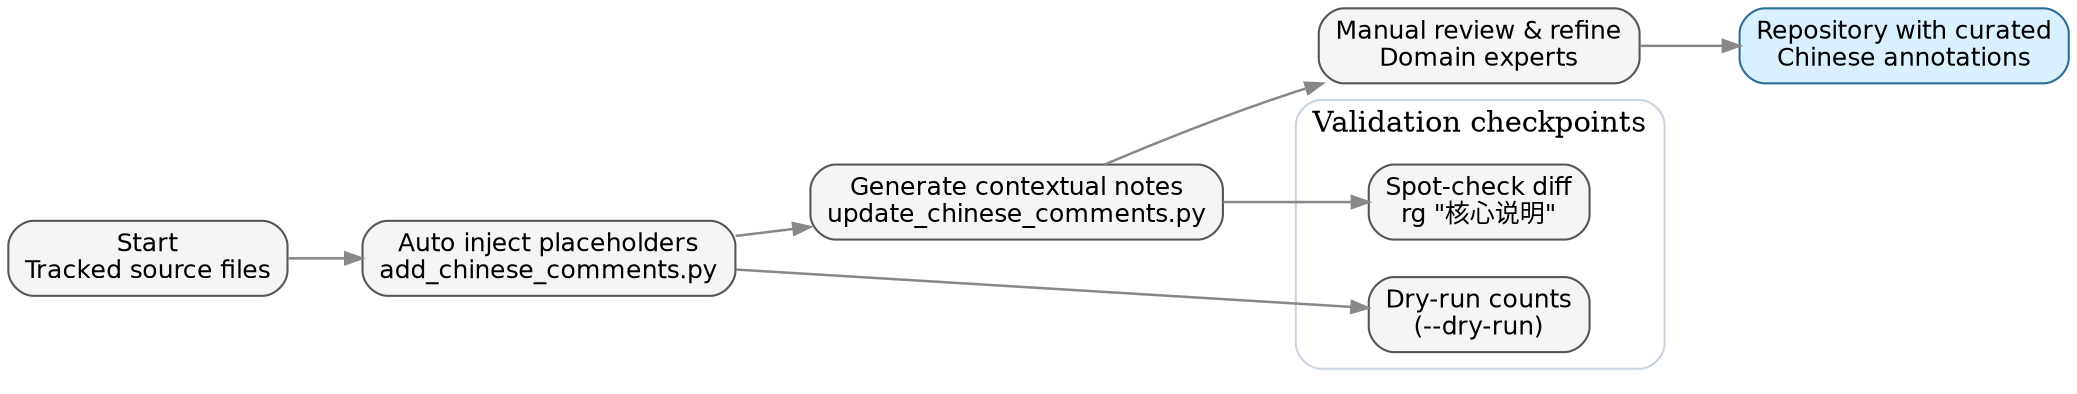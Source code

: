 digraph ProjectFlow {
    graph [rankdir=LR, bgcolor="white"];
    node [shape=rectangle, style="rounded,filled", fillcolor="#f5f5f5", color="#555555", fontname="Helvetica", fontsize=12];
    edge [color="#888888", penwidth=1.2, arrowsize=0.8];

    Start [label="Start\nTracked source files"];
    AddScript [label="Auto inject placeholders\nadd_chinese_comments.py"];
    UpdateScript [label="Generate contextual notes\nupdate_chinese_comments.py"];
    Review [label="Manual review & refine\nDomain experts"];
    Output [label="Repository with curated\nChinese annotations", fillcolor="#d9f0ff", color="#2a6f97"];

    Start -> AddScript -> UpdateScript -> Review -> Output;

    subgraph cluster_checks {
        label = "Validation checkpoints";
        color = "#cbd5e1";
        style = "rounded";
        DryRun1 [label="Dry-run counts\n(--dry-run)"];
        DryRun2 [label="Spot-check diff\nrg \"核心说明\""];
    }

    AddScript -> DryRun1;
    UpdateScript -> DryRun2;
}
